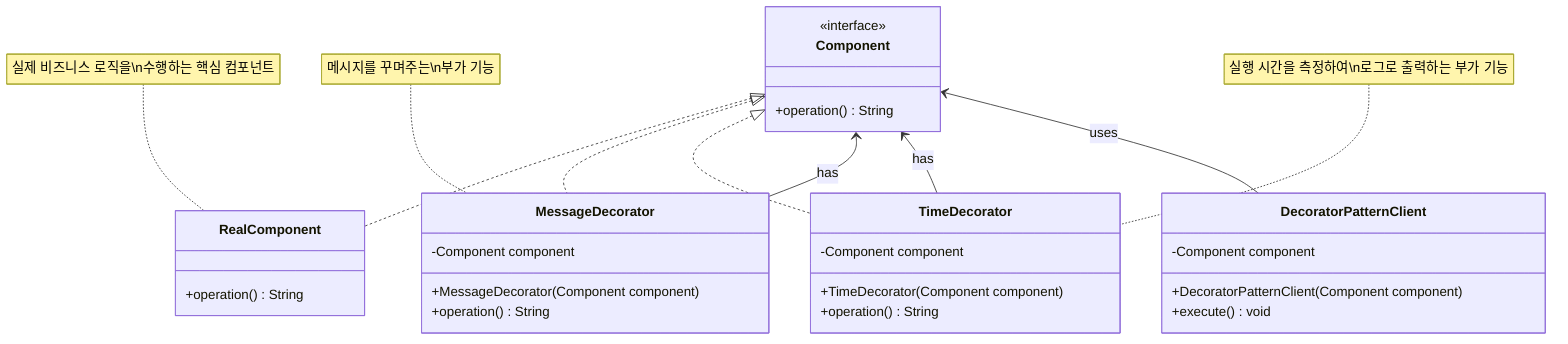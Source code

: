 classDiagram
    class Component {
        <<interface>>
        +operation() String
    }
    
    class RealComponent {
        +operation() String
    }
    
    class MessageDecorator {
        -Component component
        +MessageDecorator(Component component)
        +operation() String
    }
    
    class TimeDecorator {
        -Component component
        +TimeDecorator(Component component)
        +operation() String
    }
    
    class DecoratorPatternClient {
        -Component component
        +DecoratorPatternClient(Component component)
        +execute() void
    }
    
    Component <|.. RealComponent
    Component <|.. MessageDecorator
    Component <|.. TimeDecorator
    Component <-- MessageDecorator : has
    Component <-- TimeDecorator : has
    Component <-- DecoratorPatternClient : uses
    
    note for TimeDecorator "실행 시간을 측정하여\n로그로 출력하는 부가 기능"
    note for MessageDecorator "메시지를 꾸며주는\n부가 기능"
    note for RealComponent "실제 비즈니스 로직을\n수행하는 핵심 컴포넌트"